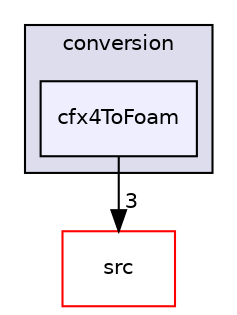 digraph "applications/utilities/mesh/conversion/cfx4ToFoam" {
  bgcolor=transparent;
  compound=true
  node [ fontsize="10", fontname="Helvetica"];
  edge [ labelfontsize="10", labelfontname="Helvetica"];
  subgraph clusterdir_5148cfe1bce83bc5fdc09a52963260a1 {
    graph [ bgcolor="#ddddee", pencolor="black", label="conversion" fontname="Helvetica", fontsize="10", URL="dir_5148cfe1bce83bc5fdc09a52963260a1.html"]
  dir_389096898f4c2507034e69176c4716cf [shape=box, label="cfx4ToFoam", style="filled", fillcolor="#eeeeff", pencolor="black", URL="dir_389096898f4c2507034e69176c4716cf.html"];
  }
  dir_68267d1309a1af8e8297ef4c3efbcdba [shape=box label="src" color="red" URL="dir_68267d1309a1af8e8297ef4c3efbcdba.html"];
  dir_389096898f4c2507034e69176c4716cf->dir_68267d1309a1af8e8297ef4c3efbcdba [headlabel="3", labeldistance=1.5 headhref="dir_000259_000499.html"];
}

